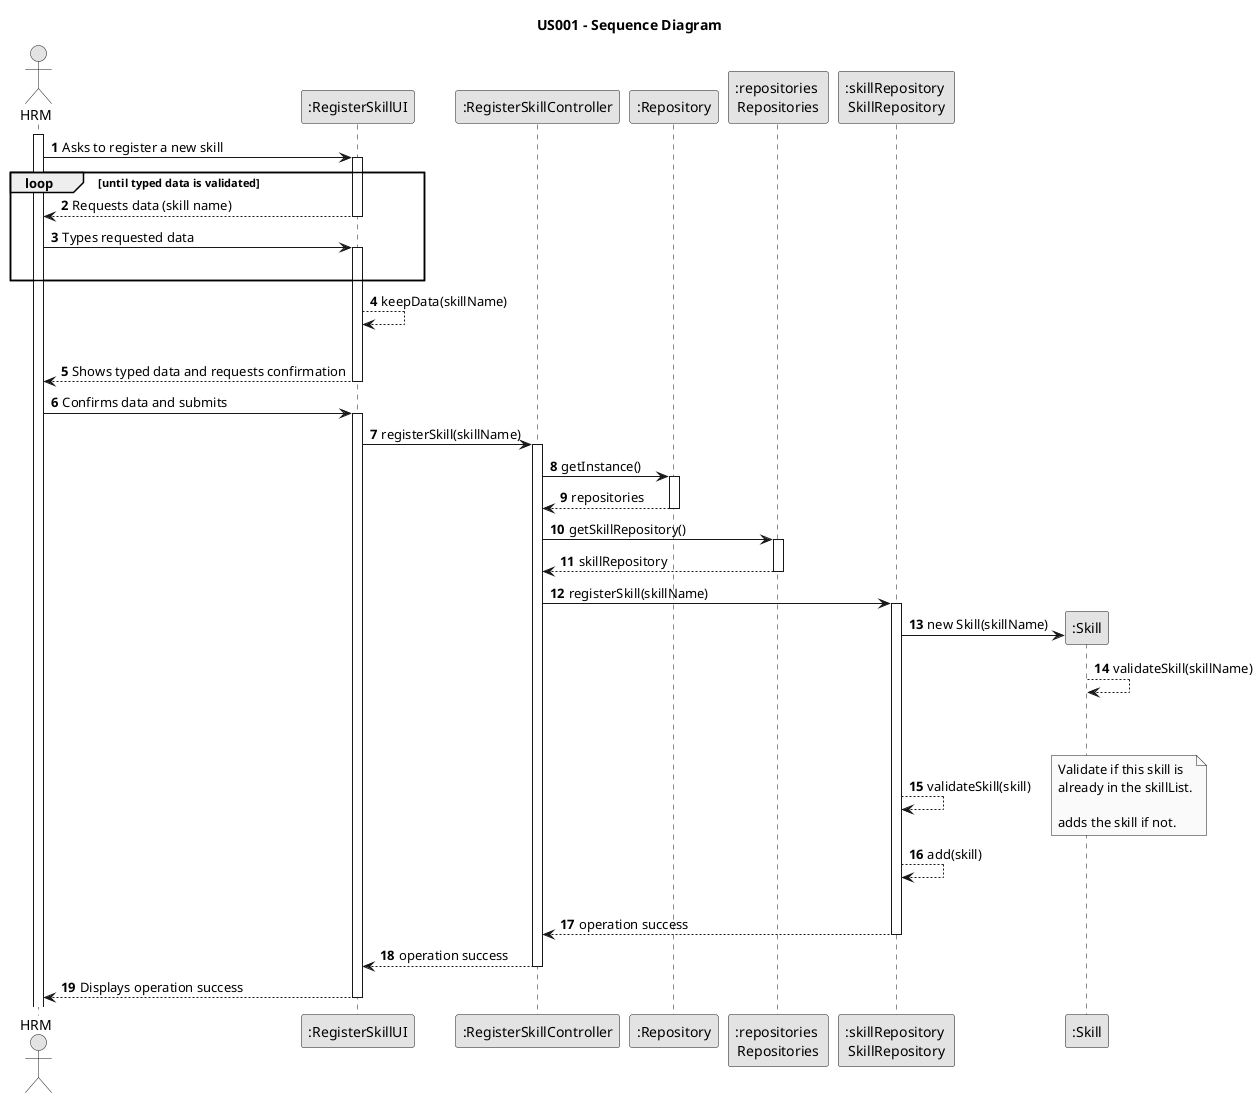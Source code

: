     @startuml
skinparam monochrome true
skinparam packageStyle rectangle
skinparam shadowing false

title US001 - Sequence Diagram

autonumber

actor "HRM" as Employee
participant ":RegisterSkillUI" as System
participant ":RegisterSkillController" as RSC
participant ":Repository" as REP
participant ":repositories \nRepositories" as REPS
participant ":skillRepository \nSkillRepository" as SR
participant ":Skill" as Skill

activate Employee

    Employee -> System : Asks to register a new skill
    activate System
loop until typed data is validated
        System --> Employee : Requests data (skill name)
    deactivate System

    Employee -> System : Types requested data
    activate System
    |||
    end

        System --> System : keepData(skillName)
        |||

        System --> Employee : Shows typed data and requests confirmation

    deactivate System

    Employee -> System : Confirms data and submits
    activate System
        System -> RSC : registerSkill(skillName)
        activate RSC

                RSC -> REP : getInstance()

                activate REP
                REP --> RSC : repositories
                deactivate REP
                RSC -> REPS : getSkillRepository()

                activate REPS
                REPS --> RSC : skillRepository
                deactivate REPS

                RSC -> SR : registerSkill(skillName)
                activate SR

                SR -> Skill** : new Skill(skillName)
                Skill --> Skill : validateSkill(skillName)

                |||
                |||


                SR --> SR : validateSkill(skill)



note right
Validate if this skill is
already in the skillList.

adds the skill if not.
end note

                SR --> SR : add(skill)
                |||

                SR --> RSC : operation success
                deactivate SR

            RSC --> System : operation success


        deactivate RSC

        System --> Employee : Displays operation success
        deactivate System

@enduml